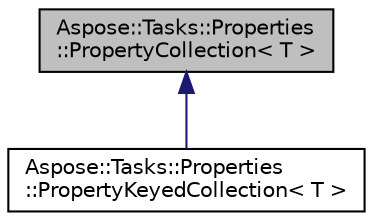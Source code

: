 digraph "Aspose::Tasks::Properties::PropertyCollection&lt; T &gt;"
{
 // LATEX_PDF_SIZE
  edge [fontname="Helvetica",fontsize="10",labelfontname="Helvetica",labelfontsize="10"];
  node [fontname="Helvetica",fontsize="10",shape=record];
  Node1 [label="Aspose::Tasks::Properties\l::PropertyCollection\< T \>",height=0.2,width=0.4,color="black", fillcolor="grey75", style="filled", fontcolor="black",tooltip="A base class of collection of properties."];
  Node1 -> Node2 [dir="back",color="midnightblue",fontsize="10",style="solid",fontname="Helvetica"];
  Node2 [label="Aspose::Tasks::Properties\l::PropertyKeyedCollection\< T \>",height=0.2,width=0.4,color="black", fillcolor="white", style="filled",URL="$class_aspose_1_1_tasks_1_1_properties_1_1_property_keyed_collection.html",tooltip="A base class of collection of properties."];
}
